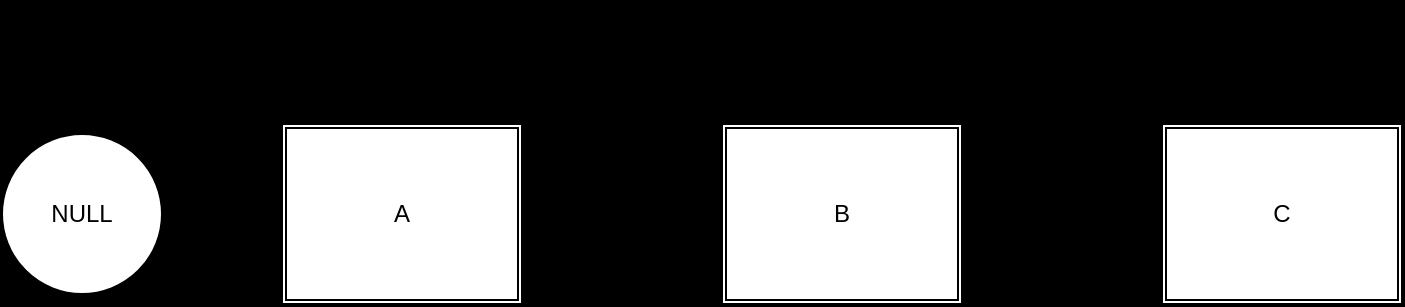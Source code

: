<mxfile>
    <diagram id="hsrXLZq0cFEKuyeqXUaL" name="Page-1">
        <mxGraphModel dx="1674" dy="563" grid="1" gridSize="10" guides="1" tooltips="1" connect="1" arrows="1" fold="1" page="1" pageScale="1" pageWidth="850" pageHeight="1100" background="light-dark(#000000,#000000)" math="0" shadow="0">
            <root>
                <mxCell id="0"/>
                <mxCell id="1" parent="0"/>
                <mxCell id="7" value="" style="edgeStyle=none;html=1;" edge="1" parent="1" source="2" target="5">
                    <mxGeometry relative="1" as="geometry"/>
                </mxCell>
                <mxCell id="2" value="A" style="shape=ext;double=1;rounded=0;whiteSpace=wrap;html=1;fillColor=light-dark(#FFFFFF,#000000);fillStyle=solid;gradientColor=none;" vertex="1" parent="1">
                    <mxGeometry x="100" y="200" width="120" height="90" as="geometry"/>
                </mxCell>
                <mxCell id="11" value="" style="edgeStyle=none;html=1;" edge="1" parent="1" source="5" target="6">
                    <mxGeometry relative="1" as="geometry"/>
                </mxCell>
                <mxCell id="5" value="B" style="shape=ext;double=1;rounded=0;whiteSpace=wrap;html=1;fillColor=light-dark(#FFFFFF,#000000);fillStyle=solid;gradientColor=none;" vertex="1" parent="1">
                    <mxGeometry x="320" y="200" width="120" height="90" as="geometry"/>
                </mxCell>
                <mxCell id="6" value="C" style="shape=ext;double=1;rounded=0;whiteSpace=wrap;html=1;fillColor=light-dark(#FFFFFF,#000000);fillStyle=solid;gradientColor=none;" vertex="1" parent="1">
                    <mxGeometry x="540" y="200" width="120" height="90" as="geometry"/>
                </mxCell>
                <mxCell id="12" value="ptr" style="text;html=1;align=center;verticalAlign=middle;resizable=0;points=[];autosize=1;strokeColor=none;fillColor=none;" vertex="1" parent="1">
                    <mxGeometry x="-30" y="150" width="40" height="30" as="geometry"/>
                </mxCell>
                <mxCell id="13" value="after" style="text;html=1;align=center;verticalAlign=middle;resizable=0;points=[];autosize=1;strokeColor=none;fillColor=none;" vertex="1" parent="1">
                    <mxGeometry x="120" y="138" width="50" height="30" as="geometry"/>
                </mxCell>
                <mxCell id="16" value="NULL" style="ellipse;whiteSpace=wrap;html=1;" vertex="1" parent="1">
                    <mxGeometry x="-40" y="205" width="80" height="80" as="geometry"/>
                </mxCell>
            </root>
        </mxGraphModel>
    </diagram>
</mxfile>
